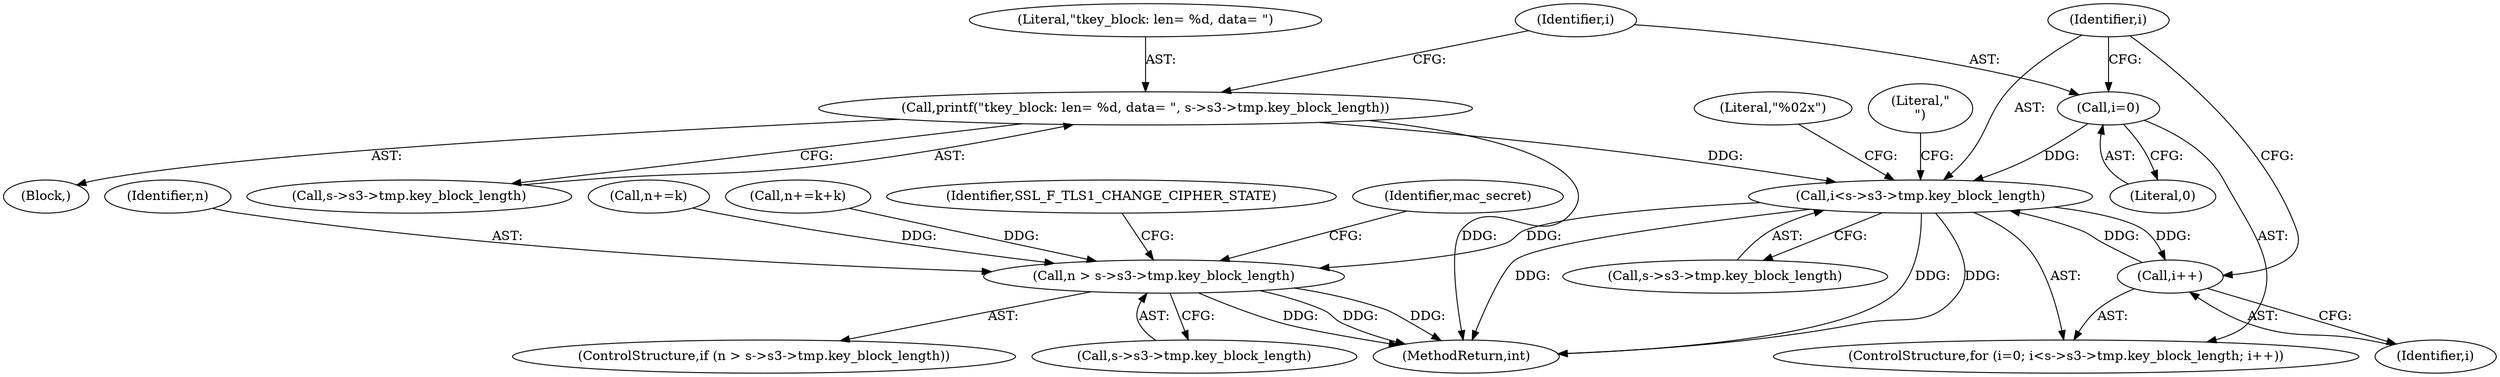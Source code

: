 digraph "0_openssl_34628967f1e65dc8f34e000f0f5518e21afbfc7b_0@pointer" {
"1000247" [label="(Call,i<s->s3->tmp.key_block_length)"];
"1000256" [label="(Call,i++)"];
"1000247" [label="(Call,i<s->s3->tmp.key_block_length)"];
"1000244" [label="(Call,i=0)"];
"1000232" [label="(Call,printf(\"\tkey_block: len= %d, data= \", s->s3->tmp.key_block_length))"];
"1000753" [label="(Call,n > s->s3->tmp.key_block_length)"];
"1000246" [label="(Literal,0)"];
"1000234" [label="(Call,s->s3->tmp.key_block_length)"];
"1000245" [label="(Identifier,i)"];
"1000738" [label="(Call,n+=k)"];
"1000110" [label="(Block,)"];
"1000689" [label="(Call,n+=k+k)"];
"1000256" [label="(Call,i++)"];
"1000764" [label="(Identifier,SSL_F_TLS1_CHANGE_CIPHER_STATE)"];
"1000249" [label="(Call,s->s3->tmp.key_block_length)"];
"1000768" [label="(Identifier,mac_secret)"];
"1000233" [label="(Literal,\"\tkey_block: len= %d, data= \")"];
"1000270" [label="(Literal,\"\n\")"];
"1000257" [label="(Identifier,i)"];
"1000259" [label="(Literal,\"%02x\")"];
"1000754" [label="(Identifier,n)"];
"1000244" [label="(Call,i=0)"];
"1000243" [label="(ControlStructure,for (i=0; i<s->s3->tmp.key_block_length; i++))"];
"1000248" [label="(Identifier,i)"];
"1000232" [label="(Call,printf(\"\tkey_block: len= %d, data= \", s->s3->tmp.key_block_length))"];
"1000752" [label="(ControlStructure,if (n > s->s3->tmp.key_block_length))"];
"1000755" [label="(Call,s->s3->tmp.key_block_length)"];
"1001081" [label="(MethodReturn,int)"];
"1000247" [label="(Call,i<s->s3->tmp.key_block_length)"];
"1000753" [label="(Call,n > s->s3->tmp.key_block_length)"];
"1000247" -> "1000243"  [label="AST: "];
"1000247" -> "1000249"  [label="CFG: "];
"1000248" -> "1000247"  [label="AST: "];
"1000249" -> "1000247"  [label="AST: "];
"1000259" -> "1000247"  [label="CFG: "];
"1000270" -> "1000247"  [label="CFG: "];
"1000247" -> "1001081"  [label="DDG: "];
"1000247" -> "1001081"  [label="DDG: "];
"1000247" -> "1001081"  [label="DDG: "];
"1000256" -> "1000247"  [label="DDG: "];
"1000244" -> "1000247"  [label="DDG: "];
"1000232" -> "1000247"  [label="DDG: "];
"1000247" -> "1000256"  [label="DDG: "];
"1000247" -> "1000753"  [label="DDG: "];
"1000256" -> "1000243"  [label="AST: "];
"1000256" -> "1000257"  [label="CFG: "];
"1000257" -> "1000256"  [label="AST: "];
"1000248" -> "1000256"  [label="CFG: "];
"1000244" -> "1000243"  [label="AST: "];
"1000244" -> "1000246"  [label="CFG: "];
"1000245" -> "1000244"  [label="AST: "];
"1000246" -> "1000244"  [label="AST: "];
"1000248" -> "1000244"  [label="CFG: "];
"1000232" -> "1000110"  [label="AST: "];
"1000232" -> "1000234"  [label="CFG: "];
"1000233" -> "1000232"  [label="AST: "];
"1000234" -> "1000232"  [label="AST: "];
"1000245" -> "1000232"  [label="CFG: "];
"1000232" -> "1001081"  [label="DDG: "];
"1000753" -> "1000752"  [label="AST: "];
"1000753" -> "1000755"  [label="CFG: "];
"1000754" -> "1000753"  [label="AST: "];
"1000755" -> "1000753"  [label="AST: "];
"1000764" -> "1000753"  [label="CFG: "];
"1000768" -> "1000753"  [label="CFG: "];
"1000753" -> "1001081"  [label="DDG: "];
"1000753" -> "1001081"  [label="DDG: "];
"1000753" -> "1001081"  [label="DDG: "];
"1000689" -> "1000753"  [label="DDG: "];
"1000738" -> "1000753"  [label="DDG: "];
}

